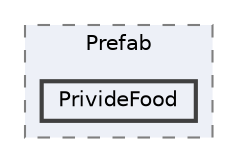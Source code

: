 digraph "202_Lobby_UI/Window/SelectProvideWindow/Prefab/PrivideFood"
{
 // LATEX_PDF_SIZE
  bgcolor="transparent";
  edge [fontname=Helvetica,fontsize=10,labelfontname=Helvetica,labelfontsize=10];
  node [fontname=Helvetica,fontsize=10,shape=box,height=0.2,width=0.4];
  compound=true
  subgraph clusterdir_df63980d526e99619f0593eed69d9f1a {
    graph [ bgcolor="#edf0f7", pencolor="grey50", label="Prefab", fontname=Helvetica,fontsize=10 style="filled,dashed", URL="dir_df63980d526e99619f0593eed69d9f1a.html",tooltip=""]
  dir_f47a040ef35dbef2f1b39f7ed03ca4da [label="PrivideFood", fillcolor="#edf0f7", color="grey25", style="filled,bold", URL="dir_f47a040ef35dbef2f1b39f7ed03ca4da.html",tooltip=""];
  }
}
